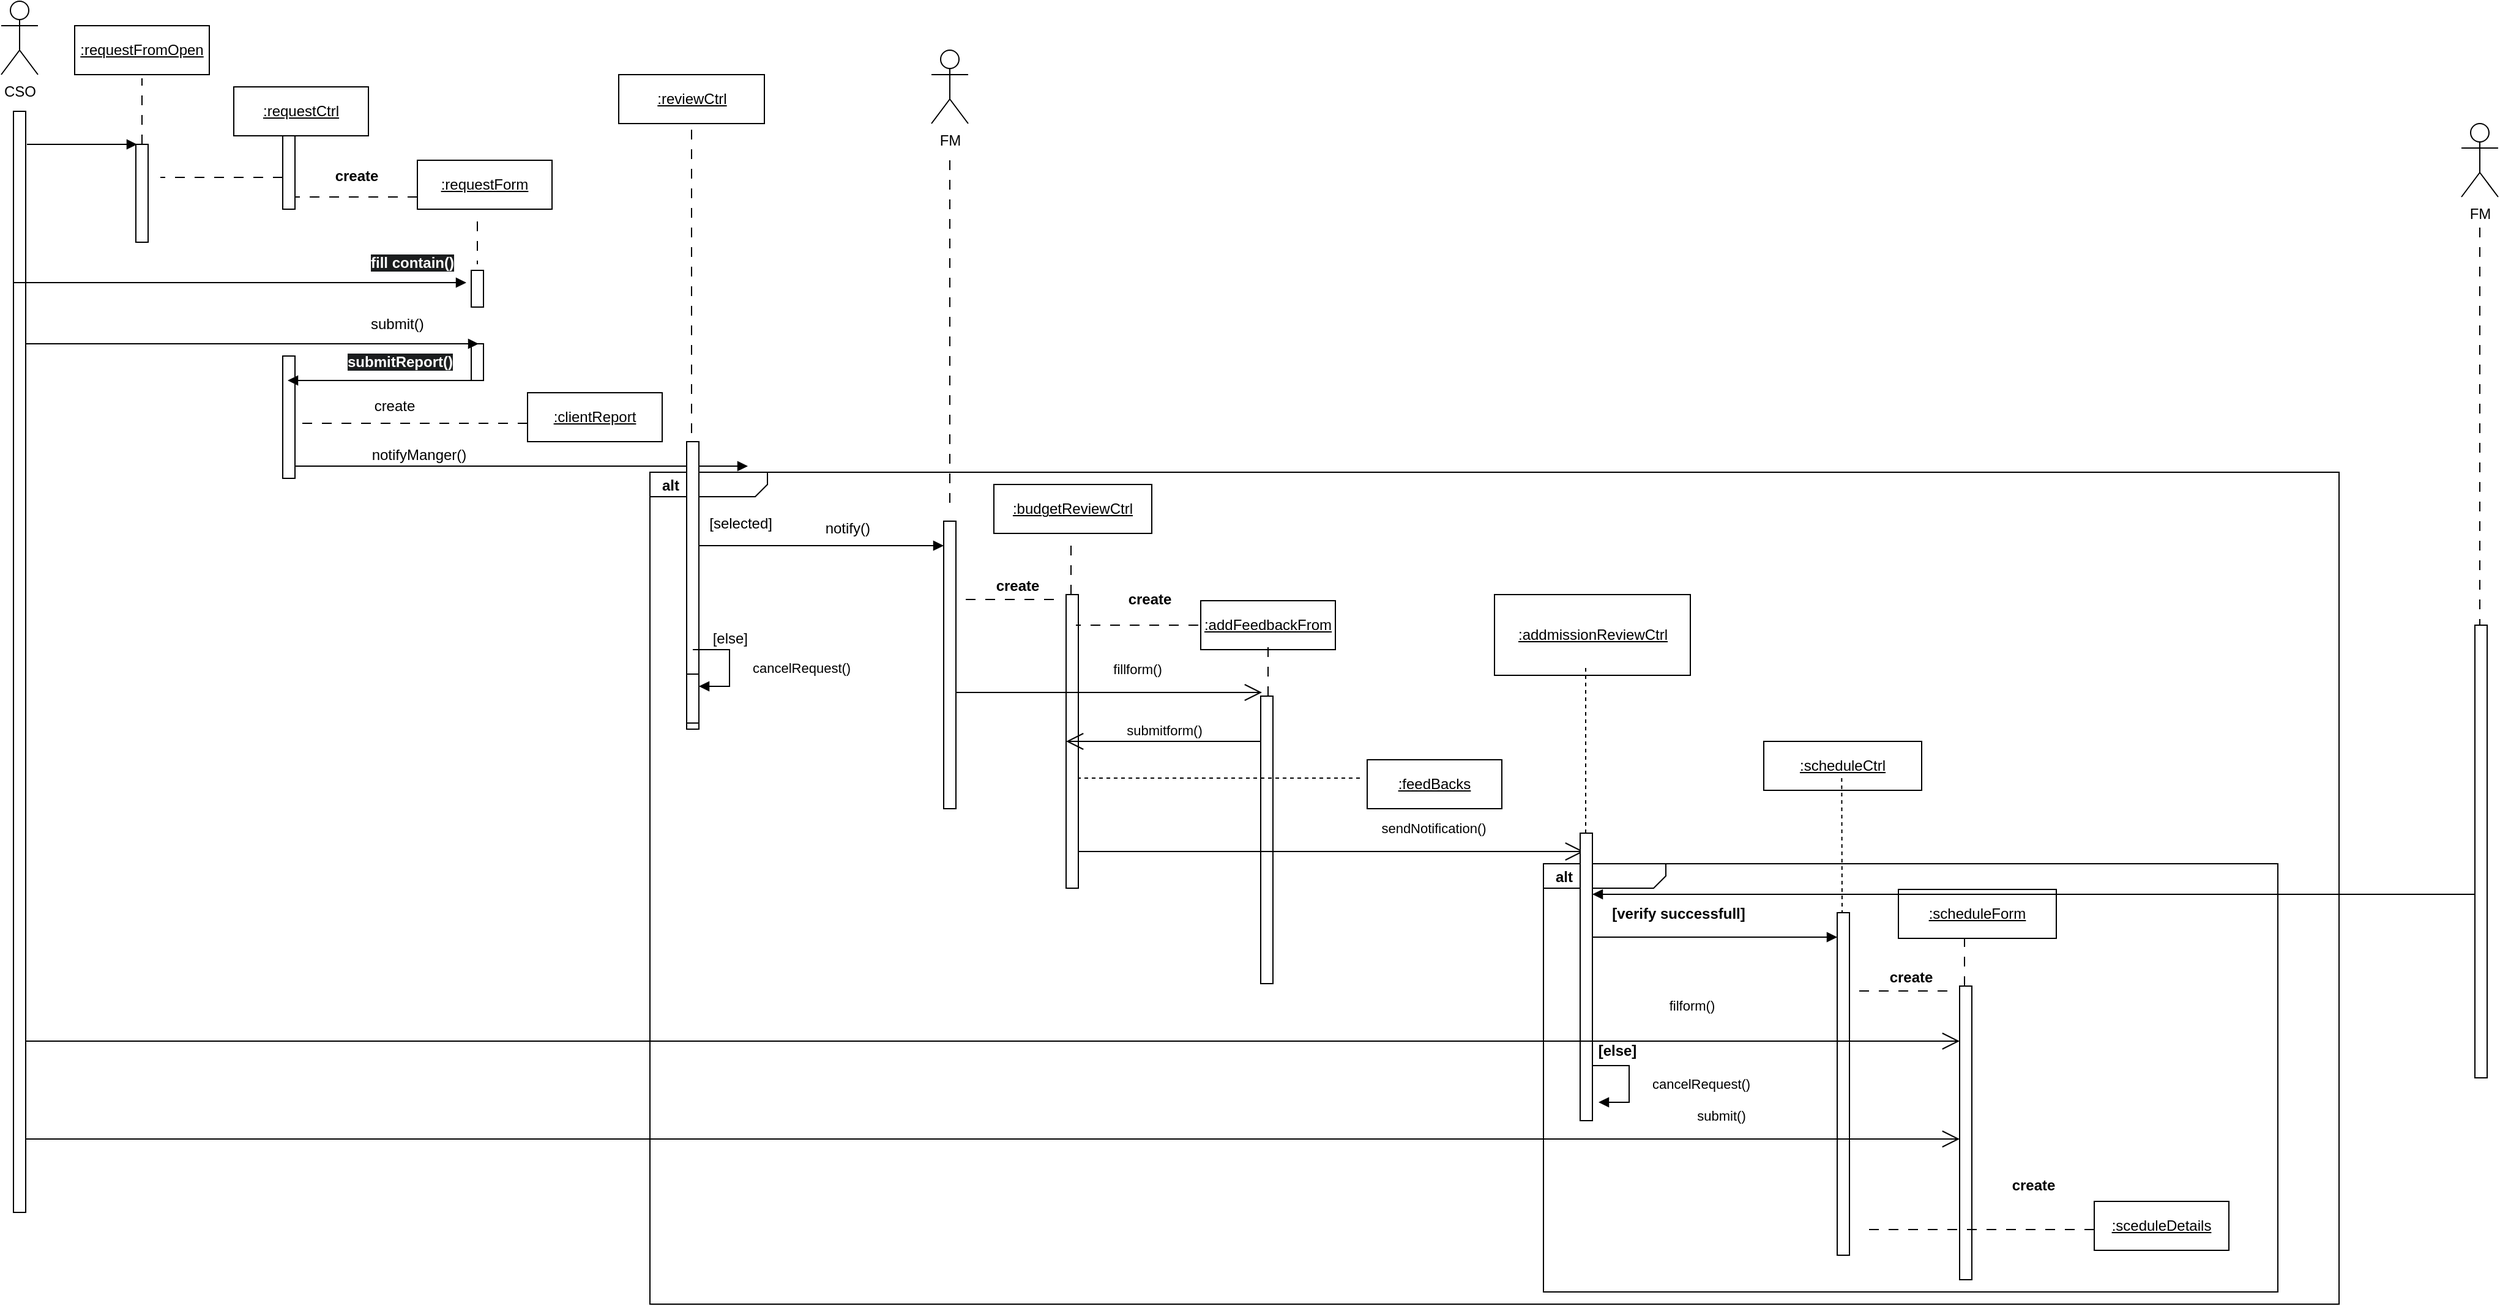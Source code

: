 <mxfile version="28.1.2">
  <diagram name="Page-1" id="-heKl9F8ncZYmAUXaTCV">
    <mxGraphModel dx="1577" dy="1007" grid="1" gridSize="10" guides="1" tooltips="1" connect="1" arrows="1" fold="1" page="1" pageScale="1" pageWidth="827" pageHeight="1169" math="0" shadow="0">
      <root>
        <mxCell id="0" />
        <mxCell id="1" parent="0" />
        <mxCell id="y_U1sLLxYdFH5VkJYSiX-1" value="CSO" style="shape=umlActor;verticalLabelPosition=bottom;verticalAlign=top;html=1;outlineConnect=0;" parent="1" vertex="1">
          <mxGeometry x="20" y="60" width="30" height="60" as="geometry" />
        </mxCell>
        <mxCell id="y_U1sLLxYdFH5VkJYSiX-7" value="" style="html=1;points=[[0,0,0,0,5],[0,1,0,0,-5],[1,0,0,0,5],[1,1,0,0,-5]];perimeter=orthogonalPerimeter;outlineConnect=0;targetShapes=umlLifeline;portConstraint=eastwest;newEdgeStyle={&quot;curved&quot;:0,&quot;rounded&quot;:0};" parent="1" vertex="1">
          <mxGeometry x="30" y="150" width="10" height="900" as="geometry" />
        </mxCell>
        <mxCell id="y_U1sLLxYdFH5VkJYSiX-8" value="&lt;u&gt;:requestFromOpen&lt;/u&gt;" style="html=1;whiteSpace=wrap;" parent="1" vertex="1">
          <mxGeometry x="80" y="80" width="110" height="40" as="geometry" />
        </mxCell>
        <mxCell id="y_U1sLLxYdFH5VkJYSiX-9" value="" style="html=1;points=[[0,0,0,0,5],[0,1,0,0,-5],[1,0,0,0,5],[1,1,0,0,-5]];perimeter=orthogonalPerimeter;outlineConnect=0;targetShapes=umlLifeline;portConstraint=eastwest;newEdgeStyle={&quot;curved&quot;:0,&quot;rounded&quot;:0};" parent="1" vertex="1">
          <mxGeometry x="130" y="177" width="10" height="80" as="geometry" />
        </mxCell>
        <mxCell id="y_U1sLLxYdFH5VkJYSiX-11" value="&lt;u&gt;:requestCtrl&lt;/u&gt;" style="html=1;whiteSpace=wrap;" parent="1" vertex="1">
          <mxGeometry x="210" y="130" width="110" height="40" as="geometry" />
        </mxCell>
        <mxCell id="y_U1sLLxYdFH5VkJYSiX-12" value="" style="html=1;points=[[0,0,0,0,5],[0,1,0,0,-5],[1,0,0,0,5],[1,1,0,0,-5]];perimeter=orthogonalPerimeter;outlineConnect=0;targetShapes=umlLifeline;portConstraint=eastwest;newEdgeStyle={&quot;curved&quot;:0,&quot;rounded&quot;:0};" parent="1" vertex="1">
          <mxGeometry x="250" y="170" width="10" height="60" as="geometry" />
        </mxCell>
        <mxCell id="y_U1sLLxYdFH5VkJYSiX-13" value="create" style="text;align=center;fontStyle=1;verticalAlign=middle;spacingLeft=3;spacingRight=3;strokeColor=none;rotatable=0;points=[[0,0.5],[1,0.5]];portConstraint=eastwest;html=1;" parent="1" vertex="1">
          <mxGeometry x="270" y="190" width="80" height="26" as="geometry" />
        </mxCell>
        <mxCell id="y_U1sLLxYdFH5VkJYSiX-14" value="&lt;u&gt;:requestForm&lt;/u&gt;" style="html=1;whiteSpace=wrap;" parent="1" vertex="1">
          <mxGeometry x="360" y="190" width="110" height="40" as="geometry" />
        </mxCell>
        <mxCell id="y_U1sLLxYdFH5VkJYSiX-16" value="" style="html=1;points=[[0,0,0,0,5],[0,1,0,0,-5],[1,0,0,0,5],[1,1,0,0,-5]];perimeter=orthogonalPerimeter;outlineConnect=0;targetShapes=umlLifeline;portConstraint=eastwest;newEdgeStyle={&quot;curved&quot;:0,&quot;rounded&quot;:0};" parent="1" vertex="1">
          <mxGeometry x="404" y="280" width="10" height="30" as="geometry" />
        </mxCell>
        <mxCell id="y_U1sLLxYdFH5VkJYSiX-17" value="&lt;u&gt;:clientReport&lt;/u&gt;" style="html=1;whiteSpace=wrap;" parent="1" vertex="1">
          <mxGeometry x="450" y="380" width="110" height="40" as="geometry" />
        </mxCell>
        <mxCell id="y_U1sLLxYdFH5VkJYSiX-20" value="" style="html=1;verticalAlign=bottom;endArrow=block;curved=0;rounded=0;" parent="1" edge="1">
          <mxGeometry width="80" relative="1" as="geometry">
            <mxPoint x="30" y="290" as="sourcePoint" />
            <mxPoint x="400" y="290" as="targetPoint" />
          </mxGeometry>
        </mxCell>
        <mxCell id="y_U1sLLxYdFH5VkJYSiX-21" value="&lt;span style=&quot;color: rgb(255, 255, 255); font-family: Helvetica; font-size: 12px; font-style: normal; font-variant-ligatures: normal; font-variant-caps: normal; font-weight: 700; letter-spacing: normal; orphans: 2; text-align: center; text-indent: 0px; text-transform: none; widows: 2; word-spacing: 0px; -webkit-text-stroke-width: 0px; white-space: nowrap; background-color: rgb(27, 29, 30); text-decoration-thickness: initial; text-decoration-style: initial; text-decoration-color: initial; display: inline !important; float: none;&quot;&gt;fill contain()&lt;/span&gt;" style="text;whiteSpace=wrap;html=1;" parent="1" vertex="1">
          <mxGeometry x="320" y="260" width="70" height="40" as="geometry" />
        </mxCell>
        <mxCell id="y_U1sLLxYdFH5VkJYSiX-22" value="" style="html=1;points=[[0,0,0,0,5],[0,1,0,0,-5],[1,0,0,0,5],[1,1,0,0,-5]];perimeter=orthogonalPerimeter;outlineConnect=0;targetShapes=umlLifeline;portConstraint=eastwest;newEdgeStyle={&quot;curved&quot;:0,&quot;rounded&quot;:0};" parent="1" vertex="1">
          <mxGeometry x="404" y="340" width="10" height="30" as="geometry" />
        </mxCell>
        <mxCell id="y_U1sLLxYdFH5VkJYSiX-23" value="" style="html=1;verticalAlign=bottom;endArrow=block;curved=0;rounded=0;" parent="1" edge="1">
          <mxGeometry width="80" relative="1" as="geometry">
            <mxPoint x="40" y="340" as="sourcePoint" />
            <mxPoint x="410" y="340" as="targetPoint" />
          </mxGeometry>
        </mxCell>
        <mxCell id="y_U1sLLxYdFH5VkJYSiX-24" value="submit()" style="text;whiteSpace=wrap;html=1;" parent="1" vertex="1">
          <mxGeometry x="320" y="310" width="70" height="40" as="geometry" />
        </mxCell>
        <mxCell id="y_U1sLLxYdFH5VkJYSiX-25" value="" style="line;strokeWidth=1;fillColor=none;align=left;verticalAlign=middle;spacingTop=-1;spacingLeft=3;spacingRight=3;rotatable=0;labelPosition=right;points=[];portConstraint=eastwest;strokeColor=inherit;dashed=1;dashPattern=8 8;direction=south;" parent="1" vertex="1">
          <mxGeometry x="405" y="240" width="8" height="35" as="geometry" />
        </mxCell>
        <mxCell id="y_U1sLLxYdFH5VkJYSiX-35" value="" style="line;strokeWidth=1;fillColor=none;align=left;verticalAlign=middle;spacingTop=-1;spacingLeft=3;spacingRight=3;rotatable=0;labelPosition=right;points=[];portConstraint=eastwest;strokeColor=inherit;dashed=1;dashPattern=8 8;direction=west;" parent="1" vertex="1">
          <mxGeometry x="260" y="216" width="100" height="8" as="geometry" />
        </mxCell>
        <mxCell id="y_U1sLLxYdFH5VkJYSiX-36" value="" style="html=1;points=[[0,0,0,0,5],[0,1,0,0,-5],[1,0,0,0,5],[1,1,0,0,-5]];perimeter=orthogonalPerimeter;outlineConnect=0;targetShapes=umlLifeline;portConstraint=eastwest;newEdgeStyle={&quot;curved&quot;:0,&quot;rounded&quot;:0};" parent="1" vertex="1">
          <mxGeometry x="250" y="350" width="10" height="100" as="geometry" />
        </mxCell>
        <mxCell id="y_U1sLLxYdFH5VkJYSiX-37" value="" style="html=1;verticalAlign=bottom;endArrow=block;curved=0;rounded=0;" parent="1" edge="1">
          <mxGeometry width="80" relative="1" as="geometry">
            <mxPoint x="404" y="370" as="sourcePoint" />
            <mxPoint x="254" y="370" as="targetPoint" />
          </mxGeometry>
        </mxCell>
        <mxCell id="y_U1sLLxYdFH5VkJYSiX-38" value="&lt;span style=&quot;color: rgb(255, 255, 255); font-family: Helvetica; font-size: 12px; font-style: normal; font-variant-ligatures: normal; font-variant-caps: normal; font-weight: 700; letter-spacing: normal; orphans: 2; text-align: center; text-indent: 0px; text-transform: none; widows: 2; word-spacing: 0px; -webkit-text-stroke-width: 0px; white-space: nowrap; background-color: rgb(27, 29, 30); text-decoration-thickness: initial; text-decoration-style: initial; text-decoration-color: initial; display: inline !important; float: none;&quot;&gt;submitReport()&lt;/span&gt;" style="text;whiteSpace=wrap;html=1;" parent="1" vertex="1">
          <mxGeometry x="300.5" y="341" width="70" height="40" as="geometry" />
        </mxCell>
        <mxCell id="y_U1sLLxYdFH5VkJYSiX-40" value="" style="line;strokeWidth=1;fillColor=none;align=left;verticalAlign=middle;spacingTop=-1;spacingLeft=3;spacingRight=3;rotatable=0;labelPosition=right;points=[];portConstraint=eastwest;strokeColor=inherit;dashed=1;dashPattern=8 8;direction=west;" parent="1" vertex="1">
          <mxGeometry x="260" y="400" width="190" height="10" as="geometry" />
        </mxCell>
        <mxCell id="y_U1sLLxYdFH5VkJYSiX-41" value="create" style="text;html=1;align=center;verticalAlign=middle;whiteSpace=wrap;rounded=0;" parent="1" vertex="1">
          <mxGeometry x="314" y="380" width="55" height="21" as="geometry" />
        </mxCell>
        <mxCell id="y_U1sLLxYdFH5VkJYSiX-42" value="" style="html=1;verticalAlign=bottom;endArrow=block;curved=0;rounded=0;" parent="1" edge="1">
          <mxGeometry width="80" relative="1" as="geometry">
            <mxPoint x="260" y="440" as="sourcePoint" />
            <mxPoint x="630" y="440" as="targetPoint" />
          </mxGeometry>
        </mxCell>
        <mxCell id="y_U1sLLxYdFH5VkJYSiX-43" value="notifyManger()" style="text;html=1;align=center;verticalAlign=middle;whiteSpace=wrap;rounded=0;" parent="1" vertex="1">
          <mxGeometry x="310" y="420" width="103" height="21" as="geometry" />
        </mxCell>
        <mxCell id="y_U1sLLxYdFH5VkJYSiX-44" value="&lt;u&gt;:reviewCtrl&lt;/u&gt;" style="html=1;whiteSpace=wrap;" parent="1" vertex="1">
          <mxGeometry x="524.5" y="120" width="119" height="40" as="geometry" />
        </mxCell>
        <mxCell id="y_U1sLLxYdFH5VkJYSiX-45" value="" style="line;strokeWidth=1;fillColor=none;align=left;verticalAlign=middle;spacingTop=-1;spacingLeft=3;spacingRight=3;rotatable=0;labelPosition=right;points=[];portConstraint=eastwest;strokeColor=inherit;dashed=1;dashPattern=8 8;direction=south;" parent="1" vertex="1">
          <mxGeometry x="580" y="165" width="8" height="260" as="geometry" />
        </mxCell>
        <mxCell id="y_U1sLLxYdFH5VkJYSiX-48" value="" style="line;strokeWidth=1;fillColor=none;align=left;verticalAlign=middle;spacingTop=-1;spacingLeft=3;spacingRight=3;rotatable=0;labelPosition=right;points=[];portConstraint=eastwest;strokeColor=inherit;dashed=1;dashPattern=8 8;direction=north;" parent="1" vertex="1">
          <mxGeometry x="131" y="123" width="8" height="54" as="geometry" />
        </mxCell>
        <mxCell id="y_U1sLLxYdFH5VkJYSiX-53" value="" style="html=1;verticalAlign=bottom;endArrow=block;curved=0;rounded=0;" parent="1" edge="1">
          <mxGeometry width="80" relative="1" as="geometry">
            <mxPoint x="41" y="177" as="sourcePoint" />
            <mxPoint x="131" y="177" as="targetPoint" />
            <Array as="points">
              <mxPoint x="41" y="177" />
            </Array>
          </mxGeometry>
        </mxCell>
        <mxCell id="y_U1sLLxYdFH5VkJYSiX-54" value="" style="line;strokeWidth=1;fillColor=none;align=left;verticalAlign=middle;spacingTop=-1;spacingLeft=3;spacingRight=3;rotatable=0;labelPosition=right;points=[];portConstraint=eastwest;strokeColor=inherit;dashed=1;dashPattern=8 8;direction=west;" parent="1" vertex="1">
          <mxGeometry x="150" y="200" width="100" height="8" as="geometry" />
        </mxCell>
        <mxCell id="y_U1sLLxYdFH5VkJYSiX-56" value="&lt;p style=&quot;margin:0px;margin-top:4px;margin-left:10px;text-align:left;&quot;&gt;&lt;b style=&quot;background-color: light-dark(#ffffff, var(--ge-dark-color, #121212));&quot;&gt;alt&lt;/b&gt;&lt;/p&gt;" style="html=1;shape=mxgraph.sysml.package;labelX=96.28;html=1;overflow=fill;strokeWidth=1;recursiveResize=0;whiteSpace=wrap;" parent="1" vertex="1">
          <mxGeometry x="550" y="445" width="1380" height="680" as="geometry" />
        </mxCell>
        <mxCell id="y_U1sLLxYdFH5VkJYSiX-70" value="" style="html=1;points=[[0,0,0,0,5],[0,1,0,0,-5],[1,0,0,0,5],[1,1,0,0,-5]];perimeter=orthogonalPerimeter;outlineConnect=0;targetShapes=umlLifeline;portConstraint=eastwest;newEdgeStyle={&quot;curved&quot;:0,&quot;rounded&quot;:0};" parent="y_U1sLLxYdFH5VkJYSiX-56" vertex="1">
          <mxGeometry x="30" y="-25" width="10" height="235" as="geometry" />
        </mxCell>
        <mxCell id="y_U1sLLxYdFH5VkJYSiX-71" value="" style="html=1;verticalAlign=bottom;endArrow=block;curved=0;rounded=0;" parent="y_U1sLLxYdFH5VkJYSiX-56" target="y_U1sLLxYdFH5VkJYSiX-84" edge="1">
          <mxGeometry width="80" relative="1" as="geometry">
            <mxPoint x="40" y="60" as="sourcePoint" />
            <mxPoint x="220" y="60" as="targetPoint" />
            <Array as="points">
              <mxPoint x="170" y="60" />
            </Array>
          </mxGeometry>
        </mxCell>
        <mxCell id="y_U1sLLxYdFH5VkJYSiX-84" value="" style="html=1;points=[[0,0,0,0,5],[0,1,0,0,-5],[1,0,0,0,5],[1,1,0,0,-5]];perimeter=orthogonalPerimeter;outlineConnect=0;targetShapes=umlLifeline;portConstraint=eastwest;newEdgeStyle={&quot;curved&quot;:0,&quot;rounded&quot;:0};" parent="y_U1sLLxYdFH5VkJYSiX-56" vertex="1">
          <mxGeometry x="240" y="40" width="10" height="235" as="geometry" />
        </mxCell>
        <mxCell id="y_U1sLLxYdFH5VkJYSiX-85" value="&lt;u&gt;:addFeedbackFrom&lt;/u&gt;" style="html=1;whiteSpace=wrap;" parent="y_U1sLLxYdFH5VkJYSiX-56" vertex="1">
          <mxGeometry x="450" y="105" width="110" height="40" as="geometry" />
        </mxCell>
        <mxCell id="y_U1sLLxYdFH5VkJYSiX-86" value="" style="html=1;points=[[0,0,0,0,5],[0,1,0,0,-5],[1,0,0,0,5],[1,1,0,0,-5]];perimeter=orthogonalPerimeter;outlineConnect=0;targetShapes=umlLifeline;portConstraint=eastwest;newEdgeStyle={&quot;curved&quot;:0,&quot;rounded&quot;:0};" parent="y_U1sLLxYdFH5VkJYSiX-56" vertex="1">
          <mxGeometry x="340" y="100" width="10" height="240" as="geometry" />
        </mxCell>
        <mxCell id="y_U1sLLxYdFH5VkJYSiX-87" value="" style="line;strokeWidth=1;fillColor=none;align=left;verticalAlign=middle;spacingTop=-1;spacingLeft=3;spacingRight=3;rotatable=0;labelPosition=right;points=[];portConstraint=eastwest;strokeColor=inherit;dashed=1;dashPattern=8 8;direction=west;" parent="y_U1sLLxYdFH5VkJYSiX-56" vertex="1">
          <mxGeometry x="250" y="100" width="80" height="8" as="geometry" />
        </mxCell>
        <mxCell id="y_U1sLLxYdFH5VkJYSiX-88" value="create" style="text;align=center;fontStyle=1;verticalAlign=middle;spacingLeft=3;spacingRight=3;strokeColor=none;rotatable=0;points=[[0,0.5],[1,0.5]];portConstraint=eastwest;html=1;" parent="y_U1sLLxYdFH5VkJYSiX-56" vertex="1">
          <mxGeometry x="260" y="80" width="80" height="26" as="geometry" />
        </mxCell>
        <mxCell id="y_U1sLLxYdFH5VkJYSiX-72" value="&lt;u&gt;:budgetReviewCtrl&lt;/u&gt;" style="html=1;whiteSpace=wrap;" parent="y_U1sLLxYdFH5VkJYSiX-56" vertex="1">
          <mxGeometry x="281" y="10" width="129" height="40" as="geometry" />
        </mxCell>
        <mxCell id="y_U1sLLxYdFH5VkJYSiX-93" value="" style="line;strokeWidth=1;fillColor=none;align=left;verticalAlign=middle;spacingTop=-1;spacingLeft=3;spacingRight=3;rotatable=0;labelPosition=right;points=[];portConstraint=eastwest;strokeColor=inherit;dashed=1;dashPattern=8 8;direction=north;" parent="y_U1sLLxYdFH5VkJYSiX-56" vertex="1">
          <mxGeometry x="340" y="54" width="8" height="46" as="geometry" />
        </mxCell>
        <mxCell id="y_U1sLLxYdFH5VkJYSiX-96" value="" style="line;strokeWidth=1;fillColor=none;align=left;verticalAlign=middle;spacingTop=-1;spacingLeft=3;spacingRight=3;rotatable=0;labelPosition=right;points=[];portConstraint=eastwest;strokeColor=inherit;dashed=1;dashPattern=8 8;direction=west;" parent="y_U1sLLxYdFH5VkJYSiX-56" vertex="1">
          <mxGeometry x="348" y="121" width="100" height="8" as="geometry" />
        </mxCell>
        <mxCell id="y_U1sLLxYdFH5VkJYSiX-95" value="create" style="text;align=center;fontStyle=1;verticalAlign=middle;spacingLeft=3;spacingRight=3;strokeColor=none;rotatable=0;points=[[0,0.5],[1,0.5]];portConstraint=eastwest;html=1;" parent="y_U1sLLxYdFH5VkJYSiX-56" vertex="1">
          <mxGeometry x="368" y="91" width="80" height="26" as="geometry" />
        </mxCell>
        <mxCell id="y_U1sLLxYdFH5VkJYSiX-97" value="" style="line;strokeWidth=1;fillColor=none;align=left;verticalAlign=middle;spacingTop=-1;spacingLeft=3;spacingRight=3;rotatable=0;labelPosition=right;points=[];portConstraint=eastwest;strokeColor=inherit;dashed=1;dashPattern=8 8;direction=north;" parent="y_U1sLLxYdFH5VkJYSiX-56" vertex="1">
          <mxGeometry x="501" y="137" width="8" height="46" as="geometry" />
        </mxCell>
        <mxCell id="y_U1sLLxYdFH5VkJYSiX-98" value="" style="html=1;points=[[0,0,0,0,5],[0,1,0,0,-5],[1,0,0,0,5],[1,1,0,0,-5]];perimeter=orthogonalPerimeter;outlineConnect=0;targetShapes=umlLifeline;portConstraint=eastwest;newEdgeStyle={&quot;curved&quot;:0,&quot;rounded&quot;:0};" parent="y_U1sLLxYdFH5VkJYSiX-56" vertex="1">
          <mxGeometry x="499" y="183" width="10" height="235" as="geometry" />
        </mxCell>
        <mxCell id="y_U1sLLxYdFH5VkJYSiX-99" value="fillform()" style="strokeColor=inherit;fillColor=inherit;gradientColor=inherit;endArrow=open;html=1;edgeStyle=none;verticalAlign=bottom;labelBackgroundColor=none;endSize=12;rounded=0;" parent="y_U1sLLxYdFH5VkJYSiX-56" edge="1">
          <mxGeometry x="0.182" y="10" relative="1" as="geometry">
            <mxPoint x="250" y="180" as="sourcePoint" />
            <mxPoint x="500" y="180" as="targetPoint" />
            <Array as="points">
              <mxPoint x="400" y="180" />
            </Array>
            <mxPoint as="offset" />
          </mxGeometry>
        </mxCell>
        <mxCell id="y_U1sLLxYdFH5VkJYSiX-100" value="submitform()" style="strokeColor=inherit;fillColor=inherit;gradientColor=inherit;endArrow=open;html=1;edgeStyle=none;verticalAlign=bottom;labelBackgroundColor=none;endSize=12;rounded=0;" parent="y_U1sLLxYdFH5VkJYSiX-56" source="y_U1sLLxYdFH5VkJYSiX-98" edge="1">
          <mxGeometry relative="1" as="geometry">
            <mxPoint x="560" y="220" as="sourcePoint" />
            <mxPoint x="340" y="220" as="targetPoint" />
          </mxGeometry>
        </mxCell>
        <mxCell id="y_U1sLLxYdFH5VkJYSiX-102" value="&lt;u&gt;:feedBacks&lt;/u&gt;" style="html=1;whiteSpace=wrap;" parent="y_U1sLLxYdFH5VkJYSiX-56" vertex="1">
          <mxGeometry x="586" y="235" width="110" height="40" as="geometry" />
        </mxCell>
        <mxCell id="y_U1sLLxYdFH5VkJYSiX-103" value="" style="strokeColor=inherit;fillColor=inherit;gradientColor=inherit;endArrow=none;html=1;edgeStyle=none;dashed=1;rounded=0;" parent="y_U1sLLxYdFH5VkJYSiX-56" target="y_U1sLLxYdFH5VkJYSiX-86" edge="1">
          <mxGeometry relative="1" as="geometry">
            <mxPoint x="380" y="260" as="targetPoint" />
            <mxPoint x="580" y="250" as="sourcePoint" />
            <Array as="points">
              <mxPoint x="470" y="250" />
            </Array>
          </mxGeometry>
        </mxCell>
        <mxCell id="y_U1sLLxYdFH5VkJYSiX-104" value="&lt;u&gt;:addmissionReviewCtrl&lt;/u&gt;" style="html=1;align=center;verticalAlign=middle;labelPosition=center;verticalLabelPosition=middle;labelBorderColor=none;" parent="y_U1sLLxYdFH5VkJYSiX-56" vertex="1">
          <mxGeometry x="690" y="100" width="160" height="66" as="geometry" />
        </mxCell>
        <mxCell id="y_U1sLLxYdFH5VkJYSiX-106" value="sendNotification()" style="strokeColor=inherit;fillColor=inherit;gradientColor=inherit;endArrow=open;html=1;edgeStyle=none;verticalAlign=bottom;labelBackgroundColor=none;endSize=13;rounded=0;startSize=6;" parent="y_U1sLLxYdFH5VkJYSiX-56" edge="1">
          <mxGeometry x="0.404" y="10" relative="1" as="geometry">
            <mxPoint x="350" y="310" as="sourcePoint" />
            <mxPoint x="763" y="310" as="targetPoint" />
            <mxPoint as="offset" />
          </mxGeometry>
        </mxCell>
        <mxCell id="y_U1sLLxYdFH5VkJYSiX-108" value="" style="strokeColor=inherit;fillColor=inherit;gradientColor=inherit;endArrow=none;html=1;edgeStyle=none;dashed=1;rounded=0;" parent="y_U1sLLxYdFH5VkJYSiX-56" edge="1">
          <mxGeometry relative="1" as="geometry">
            <mxPoint x="764.5" y="300" as="targetPoint" />
            <mxPoint x="764.5" y="160" as="sourcePoint" />
          </mxGeometry>
        </mxCell>
        <mxCell id="y_U1sLLxYdFH5VkJYSiX-111" value="&lt;p style=&quot;margin:0px;margin-top:4px;margin-left:10px;text-align:left;&quot;&gt;&lt;b style=&quot;background-color: light-dark(#ffffff, var(--ge-dark-color, #121212));&quot;&gt;alt&lt;/b&gt;&lt;/p&gt;" style="html=1;shape=mxgraph.sysml.package;labelX=100.32;html=1;overflow=fill;strokeWidth=1;recursiveResize=0;whiteSpace=wrap;" parent="y_U1sLLxYdFH5VkJYSiX-56" vertex="1">
          <mxGeometry x="730" y="320" width="600" height="350" as="geometry" />
        </mxCell>
        <mxCell id="y_U1sLLxYdFH5VkJYSiX-119" value="" style="html=1;points=[[0,0,0,0,5],[0,1,0,0,-5],[1,0,0,0,5],[1,1,0,0,-5]];perimeter=orthogonalPerimeter;outlineConnect=0;targetShapes=umlLifeline;portConstraint=eastwest;newEdgeStyle={&quot;curved&quot;:0,&quot;rounded&quot;:0};" parent="y_U1sLLxYdFH5VkJYSiX-111" vertex="1">
          <mxGeometry x="30" y="-25" width="10" height="235" as="geometry" />
        </mxCell>
        <mxCell id="y_U1sLLxYdFH5VkJYSiX-120" value="" style="html=1;verticalAlign=bottom;endArrow=block;curved=0;rounded=0;" parent="y_U1sLLxYdFH5VkJYSiX-111" target="y_U1sLLxYdFH5VkJYSiX-121" edge="1">
          <mxGeometry width="80" relative="1" as="geometry">
            <mxPoint x="40" y="60" as="sourcePoint" />
            <mxPoint x="220" y="60" as="targetPoint" />
            <Array as="points">
              <mxPoint x="170" y="60" />
            </Array>
          </mxGeometry>
        </mxCell>
        <mxCell id="y_U1sLLxYdFH5VkJYSiX-121" value="" style="html=1;points=[[0,0,0,0,5],[0,1,0,0,-5],[1,0,0,0,5],[1,1,0,0,-5]];perimeter=orthogonalPerimeter;outlineConnect=0;targetShapes=umlLifeline;portConstraint=eastwest;newEdgeStyle={&quot;curved&quot;:0,&quot;rounded&quot;:0};" parent="y_U1sLLxYdFH5VkJYSiX-111" vertex="1">
          <mxGeometry x="240" y="40" width="10" height="280" as="geometry" />
        </mxCell>
        <mxCell id="y_U1sLLxYdFH5VkJYSiX-122" value="&lt;u&gt;:sceduleDetails&lt;/u&gt;" style="html=1;whiteSpace=wrap;" parent="y_U1sLLxYdFH5VkJYSiX-111" vertex="1">
          <mxGeometry x="450" y="276" width="110" height="40" as="geometry" />
        </mxCell>
        <mxCell id="y_U1sLLxYdFH5VkJYSiX-123" value="" style="html=1;points=[[0,0,0,0,5],[0,1,0,0,-5],[1,0,0,0,5],[1,1,0,0,-5]];perimeter=orthogonalPerimeter;outlineConnect=0;targetShapes=umlLifeline;portConstraint=eastwest;newEdgeStyle={&quot;curved&quot;:0,&quot;rounded&quot;:0};" parent="y_U1sLLxYdFH5VkJYSiX-111" vertex="1">
          <mxGeometry x="340" y="100" width="10" height="240" as="geometry" />
        </mxCell>
        <mxCell id="y_U1sLLxYdFH5VkJYSiX-124" value="" style="line;strokeWidth=1;fillColor=none;align=left;verticalAlign=middle;spacingTop=-1;spacingLeft=3;spacingRight=3;rotatable=0;labelPosition=right;points=[];portConstraint=eastwest;strokeColor=inherit;dashed=1;dashPattern=8 8;direction=west;" parent="y_U1sLLxYdFH5VkJYSiX-111" vertex="1">
          <mxGeometry x="250" y="100" width="80" height="8" as="geometry" />
        </mxCell>
        <mxCell id="y_U1sLLxYdFH5VkJYSiX-125" value="create" style="text;align=center;fontStyle=1;verticalAlign=middle;spacingLeft=3;spacingRight=3;strokeColor=none;rotatable=0;points=[[0,0.5],[1,0.5]];portConstraint=eastwest;html=1;" parent="y_U1sLLxYdFH5VkJYSiX-111" vertex="1">
          <mxGeometry x="260" y="80" width="80" height="26" as="geometry" />
        </mxCell>
        <mxCell id="y_U1sLLxYdFH5VkJYSiX-127" value="" style="line;strokeWidth=1;fillColor=none;align=left;verticalAlign=middle;spacingTop=-1;spacingLeft=3;spacingRight=3;rotatable=0;labelPosition=right;points=[];portConstraint=eastwest;strokeColor=inherit;dashed=1;dashPattern=8 8;direction=north;" parent="y_U1sLLxYdFH5VkJYSiX-111" vertex="1">
          <mxGeometry x="340" y="54" width="8" height="46" as="geometry" />
        </mxCell>
        <mxCell id="y_U1sLLxYdFH5VkJYSiX-146" value="[verify successfull]" style="text;align=center;fontStyle=1;verticalAlign=middle;spacingLeft=3;spacingRight=3;strokeColor=none;rotatable=0;points=[[0,0.5],[1,0.5]];portConstraint=eastwest;html=1;" parent="y_U1sLLxYdFH5VkJYSiX-111" vertex="1">
          <mxGeometry x="70" y="28" width="80" height="26" as="geometry" />
        </mxCell>
        <mxCell id="y_U1sLLxYdFH5VkJYSiX-148" value="&lt;u&gt;:scheduleForm&lt;/u&gt;" style="html=1;whiteSpace=wrap;" parent="y_U1sLLxYdFH5VkJYSiX-111" vertex="1">
          <mxGeometry x="290" y="21" width="129" height="40" as="geometry" />
        </mxCell>
        <mxCell id="y_U1sLLxYdFH5VkJYSiX-155" value="create" style="text;align=center;fontStyle=1;verticalAlign=middle;spacingLeft=3;spacingRight=3;strokeColor=none;rotatable=0;points=[[0,0.5],[1,0.5]];portConstraint=eastwest;html=1;" parent="y_U1sLLxYdFH5VkJYSiX-111" vertex="1">
          <mxGeometry x="360" y="250" width="80" height="26" as="geometry" />
        </mxCell>
        <mxCell id="pJPEQ8hxS9hMxsWCmxNP-1" value="[else]" style="text;align=center;fontStyle=1;verticalAlign=middle;spacingLeft=3;spacingRight=3;strokeColor=none;rotatable=0;points=[[0,0.5],[1,0.5]];portConstraint=eastwest;html=1;" parent="y_U1sLLxYdFH5VkJYSiX-111" vertex="1">
          <mxGeometry x="20" y="140" width="80" height="26" as="geometry" />
        </mxCell>
        <mxCell id="pJPEQ8hxS9hMxsWCmxNP-2" value="cancelRequest()" style="html=1;align=left;spacingLeft=2;endArrow=block;rounded=0;edgeStyle=orthogonalEdgeStyle;curved=0;rounded=0;" parent="y_U1sLLxYdFH5VkJYSiX-111" edge="1">
          <mxGeometry x="0.059" y="15" relative="1" as="geometry">
            <mxPoint x="40" y="165" as="sourcePoint" />
            <Array as="points">
              <mxPoint x="70" y="195" />
            </Array>
            <mxPoint as="offset" />
            <mxPoint x="45" y="195" as="targetPoint" />
          </mxGeometry>
        </mxCell>
        <mxCell id="y_U1sLLxYdFH5VkJYSiX-147" value="&lt;u&gt;:scheduleCtrl&lt;/u&gt;" style="html=1;whiteSpace=wrap;" parent="y_U1sLLxYdFH5VkJYSiX-56" vertex="1">
          <mxGeometry x="910" y="220" width="129" height="40" as="geometry" />
        </mxCell>
        <mxCell id="y_U1sLLxYdFH5VkJYSiX-159" value="" style="strokeColor=inherit;fillColor=inherit;gradientColor=inherit;endArrow=none;html=1;edgeStyle=none;dashed=1;rounded=0;" parent="y_U1sLLxYdFH5VkJYSiX-56" edge="1">
          <mxGeometry relative="1" as="geometry">
            <mxPoint x="974" y="360" as="targetPoint" />
            <mxPoint x="973.67" y="250" as="sourcePoint" />
          </mxGeometry>
        </mxCell>
        <mxCell id="y_U1sLLxYdFH5VkJYSiX-160" value="notify()" style="align=right;html=1;verticalAlign=bottom;labelBackgroundColor=none;" parent="y_U1sLLxYdFH5VkJYSiX-56" connectable="0" vertex="1">
          <mxGeometry x="180" y="54" as="geometry" />
        </mxCell>
        <mxCell id="y_U1sLLxYdFH5VkJYSiX-161" value="[selected]" style="align=right;html=1;verticalAlign=bottom;labelBackgroundColor=none;" parent="y_U1sLLxYdFH5VkJYSiX-56" connectable="0" vertex="1">
          <mxGeometry x="100" y="50" as="geometry" />
        </mxCell>
        <mxCell id="y_U1sLLxYdFH5VkJYSiX-162" value="[else]" style="align=right;html=1;verticalAlign=bottom;labelBackgroundColor=none;" parent="y_U1sLLxYdFH5VkJYSiX-56" connectable="0" vertex="1">
          <mxGeometry x="80" y="105" height="40" as="geometry" />
        </mxCell>
        <mxCell id="y_U1sLLxYdFH5VkJYSiX-168" value="" style="html=1;points=[[0,0,0,0,5],[0,1,0,0,-5],[1,0,0,0,5],[1,1,0,0,-5]];perimeter=orthogonalPerimeter;outlineConnect=0;targetShapes=umlLifeline;portConstraint=eastwest;newEdgeStyle={&quot;curved&quot;:0,&quot;rounded&quot;:0};" parent="y_U1sLLxYdFH5VkJYSiX-56" vertex="1">
          <mxGeometry x="30" y="165" width="10" height="40" as="geometry" />
        </mxCell>
        <mxCell id="y_U1sLLxYdFH5VkJYSiX-169" value="cancelRequest()" style="html=1;align=left;spacingLeft=2;endArrow=block;rounded=0;edgeStyle=orthogonalEdgeStyle;curved=0;rounded=0;" parent="y_U1sLLxYdFH5VkJYSiX-56" target="y_U1sLLxYdFH5VkJYSiX-168" edge="1">
          <mxGeometry x="0.059" y="15" relative="1" as="geometry">
            <mxPoint x="35" y="145" as="sourcePoint" />
            <Array as="points">
              <mxPoint x="65" y="175" />
            </Array>
            <mxPoint as="offset" />
          </mxGeometry>
        </mxCell>
        <mxCell id="y_U1sLLxYdFH5VkJYSiX-73" value="" style="line;strokeWidth=1;fillColor=none;align=left;verticalAlign=middle;spacingTop=-1;spacingLeft=3;spacingRight=3;rotatable=0;labelPosition=right;points=[];portConstraint=eastwest;strokeColor=inherit;dashed=1;dashPattern=8 8;direction=south;" parent="1" vertex="1">
          <mxGeometry x="791" y="190" width="8" height="280" as="geometry" />
        </mxCell>
        <mxCell id="y_U1sLLxYdFH5VkJYSiX-90" value="FM" style="shape=umlActor;verticalLabelPosition=bottom;verticalAlign=top;html=1;outlineConnect=0;" parent="1" vertex="1">
          <mxGeometry x="780" y="100" width="30" height="60" as="geometry" />
        </mxCell>
        <mxCell id="y_U1sLLxYdFH5VkJYSiX-109" value="FM" style="shape=umlActor;verticalLabelPosition=bottom;verticalAlign=top;html=1;outlineConnect=0;" parent="1" vertex="1">
          <mxGeometry x="2030" y="160" width="30" height="60" as="geometry" />
        </mxCell>
        <mxCell id="y_U1sLLxYdFH5VkJYSiX-110" value="" style="line;strokeWidth=1;fillColor=none;align=left;verticalAlign=middle;spacingTop=-1;spacingLeft=3;spacingRight=3;rotatable=0;labelPosition=right;points=[];portConstraint=eastwest;strokeColor=inherit;dashed=1;dashPattern=8 8;direction=south;" parent="1" vertex="1">
          <mxGeometry x="2041" y="245" width="8" height="330" as="geometry" />
        </mxCell>
        <mxCell id="y_U1sLLxYdFH5VkJYSiX-150" value="filform()" style="strokeColor=inherit;fillColor=inherit;gradientColor=inherit;endArrow=open;html=1;edgeStyle=none;verticalAlign=bottom;labelBackgroundColor=none;endSize=12;rounded=0;" parent="1" edge="1">
          <mxGeometry x="0.722" y="20" relative="1" as="geometry">
            <mxPoint x="40" y="910" as="sourcePoint" />
            <mxPoint x="1620" y="910" as="targetPoint" />
            <mxPoint as="offset" />
          </mxGeometry>
        </mxCell>
        <mxCell id="y_U1sLLxYdFH5VkJYSiX-151" value="submit()" style="strokeColor=inherit;fillColor=inherit;gradientColor=inherit;endArrow=open;html=1;edgeStyle=none;verticalAlign=bottom;labelBackgroundColor=none;endSize=12;rounded=0;" parent="1" edge="1">
          <mxGeometry x="0.753" y="10" relative="1" as="geometry">
            <mxPoint x="40" y="990" as="sourcePoint" />
            <mxPoint x="1620" y="990" as="targetPoint" />
            <mxPoint as="offset" />
          </mxGeometry>
        </mxCell>
        <mxCell id="y_U1sLLxYdFH5VkJYSiX-154" value="" style="line;strokeWidth=1;fillColor=none;align=left;verticalAlign=middle;spacingTop=-1;spacingLeft=3;spacingRight=3;rotatable=0;labelPosition=right;points=[];portConstraint=eastwest;strokeColor=inherit;dashed=1;dashPattern=8 8;direction=west;" parent="1" vertex="1">
          <mxGeometry x="1540" y="1060" width="190" height="8" as="geometry" />
        </mxCell>
        <mxCell id="y_U1sLLxYdFH5VkJYSiX-156" value="" style="html=1;points=[[0,0,0,0,5],[0,1,0,0,-5],[1,0,0,0,5],[1,1,0,0,-5]];perimeter=orthogonalPerimeter;outlineConnect=0;targetShapes=umlLifeline;portConstraint=eastwest;newEdgeStyle={&quot;curved&quot;:0,&quot;rounded&quot;:0};" parent="1" vertex="1">
          <mxGeometry x="2041" y="570" width="10" height="370" as="geometry" />
        </mxCell>
        <mxCell id="y_U1sLLxYdFH5VkJYSiX-158" value="" style="html=1;verticalAlign=bottom;endArrow=block;curved=0;rounded=0;" parent="1" target="y_U1sLLxYdFH5VkJYSiX-119" edge="1" source="y_U1sLLxYdFH5VkJYSiX-156">
          <mxGeometry width="80" relative="1" as="geometry">
            <mxPoint x="2190" y="783" as="sourcePoint" />
            <mxPoint x="1960" y="783.33" as="targetPoint" />
            <Array as="points">
              <mxPoint x="2020" y="790" />
            </Array>
          </mxGeometry>
        </mxCell>
      </root>
    </mxGraphModel>
  </diagram>
</mxfile>
